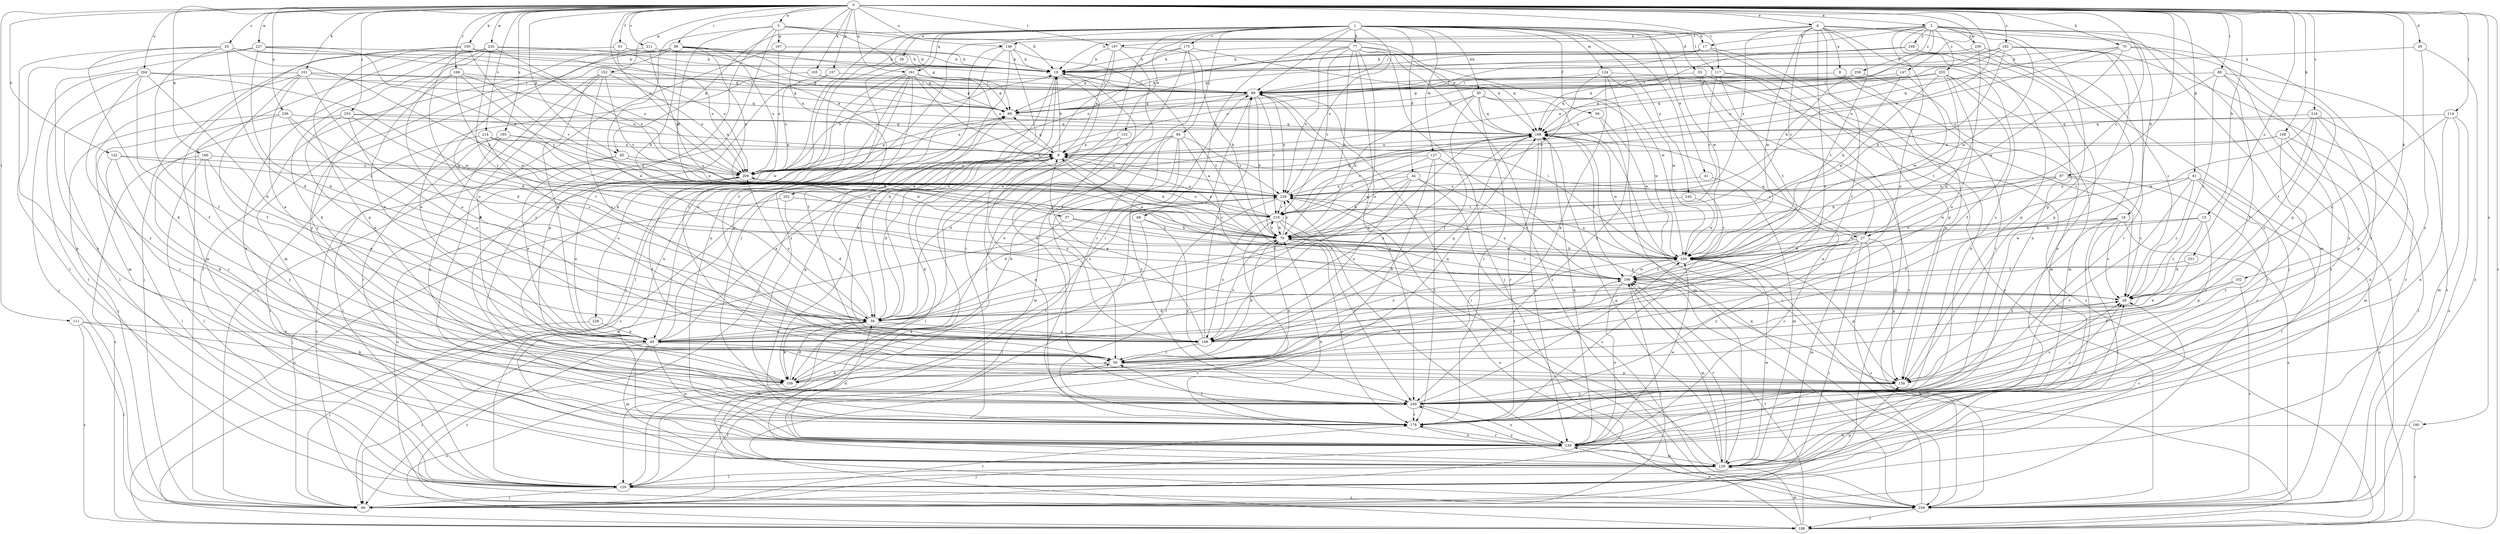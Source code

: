 strict digraph  {
0;
1;
2;
5;
6;
8;
9;
15;
17;
18;
19;
20;
27;
28;
29;
30;
33;
34;
37;
38;
39;
41;
49;
53;
56;
59;
61;
65;
68;
69;
70;
77;
79;
86;
87;
88;
89;
94;
99;
100;
101;
102;
105;
108;
109;
111;
114;
117;
120;
124;
127;
129;
132;
133;
139;
147;
148;
149;
152;
157;
158;
160;
161;
167;
168;
169;
175;
178;
180;
182;
185;
188;
197;
199;
202;
204;
209;
211;
214;
216;
219;
220;
227;
228;
230;
231;
236;
239;
245;
248;
249;
253;
255;
256;
258;
259;
0 -> 2  [label=a];
0 -> 5  [label=a];
0 -> 6  [label=a];
0 -> 15  [label=b];
0 -> 20  [label=c];
0 -> 27  [label=c];
0 -> 29  [label=d];
0 -> 53  [label=f];
0 -> 61  [label=g];
0 -> 65  [label=g];
0 -> 70  [label=h];
0 -> 86  [label=i];
0 -> 87  [label=i];
0 -> 88  [label=i];
0 -> 100  [label=k];
0 -> 101  [label=k];
0 -> 102  [label=k];
0 -> 105  [label=k];
0 -> 108  [label=k];
0 -> 111  [label=l];
0 -> 114  [label=l];
0 -> 117  [label=l];
0 -> 132  [label=n];
0 -> 147  [label=o];
0 -> 148  [label=o];
0 -> 152  [label=p];
0 -> 157  [label=p];
0 -> 160  [label=q];
0 -> 161  [label=q];
0 -> 169  [label=r];
0 -> 180  [label=s];
0 -> 182  [label=s];
0 -> 185  [label=s];
0 -> 188  [label=s];
0 -> 197  [label=t];
0 -> 202  [label=u];
0 -> 204  [label=u];
0 -> 209  [label=u];
0 -> 211  [label=v];
0 -> 214  [label=v];
0 -> 216  [label=v];
0 -> 220  [label=w];
0 -> 227  [label=w];
0 -> 231  [label=x];
0 -> 236  [label=x];
0 -> 239  [label=x];
0 -> 253  [label=z];
1 -> 17  [label=b];
1 -> 30  [label=d];
1 -> 33  [label=d];
1 -> 34  [label=d];
1 -> 39  [label=e];
1 -> 41  [label=e];
1 -> 49  [label=e];
1 -> 56  [label=f];
1 -> 59  [label=f];
1 -> 65  [label=g];
1 -> 68  [label=g];
1 -> 77  [label=h];
1 -> 89  [label=i];
1 -> 94  [label=j];
1 -> 109  [label=k];
1 -> 117  [label=l];
1 -> 124  [label=m];
1 -> 127  [label=m];
1 -> 133  [label=n];
1 -> 139  [label=n];
1 -> 161  [label=q];
1 -> 175  [label=r];
1 -> 178  [label=r];
1 -> 228  [label=w];
1 -> 230  [label=w];
1 -> 239  [label=x];
1 -> 245  [label=y];
2 -> 17  [label=b];
2 -> 18  [label=b];
2 -> 79  [label=h];
2 -> 89  [label=i];
2 -> 129  [label=m];
2 -> 139  [label=n];
2 -> 148  [label=o];
2 -> 149  [label=o];
2 -> 158  [label=p];
2 -> 230  [label=w];
2 -> 248  [label=y];
2 -> 255  [label=z];
2 -> 256  [label=z];
2 -> 258  [label=z];
2 -> 259  [label=z];
5 -> 19  [label=b];
5 -> 37  [label=d];
5 -> 38  [label=d];
5 -> 69  [label=g];
5 -> 167  [label=q];
5 -> 168  [label=q];
5 -> 178  [label=r];
5 -> 249  [label=y];
6 -> 8  [label=a];
6 -> 19  [label=b];
6 -> 27  [label=c];
6 -> 59  [label=f];
6 -> 99  [label=j];
6 -> 149  [label=o];
6 -> 188  [label=s];
6 -> 197  [label=t];
6 -> 199  [label=t];
6 -> 230  [label=w];
6 -> 239  [label=x];
6 -> 249  [label=y];
8 -> 89  [label=i];
8 -> 158  [label=p];
8 -> 178  [label=r];
9 -> 19  [label=b];
9 -> 27  [label=c];
9 -> 38  [label=d];
9 -> 69  [label=g];
9 -> 79  [label=h];
9 -> 109  [label=k];
9 -> 120  [label=l];
9 -> 149  [label=o];
9 -> 209  [label=u];
15 -> 28  [label=c];
15 -> 38  [label=d];
15 -> 79  [label=h];
15 -> 158  [label=p];
15 -> 230  [label=w];
17 -> 19  [label=b];
17 -> 69  [label=g];
17 -> 139  [label=n];
17 -> 158  [label=p];
17 -> 209  [label=u];
18 -> 28  [label=c];
18 -> 79  [label=h];
18 -> 120  [label=l];
18 -> 230  [label=w];
18 -> 249  [label=y];
18 -> 259  [label=z];
19 -> 89  [label=i];
19 -> 99  [label=j];
19 -> 109  [label=k];
19 -> 178  [label=r];
20 -> 19  [label=b];
20 -> 38  [label=d];
20 -> 59  [label=f];
20 -> 69  [label=g];
20 -> 79  [label=h];
20 -> 109  [label=k];
20 -> 139  [label=n];
27 -> 49  [label=e];
27 -> 99  [label=j];
27 -> 129  [label=m];
27 -> 158  [label=p];
27 -> 168  [label=q];
27 -> 230  [label=w];
27 -> 249  [label=y];
27 -> 259  [label=z];
28 -> 38  [label=d];
29 -> 19  [label=b];
29 -> 249  [label=y];
29 -> 259  [label=z];
30 -> 59  [label=f];
30 -> 69  [label=g];
30 -> 79  [label=h];
30 -> 168  [label=q];
30 -> 178  [label=r];
30 -> 230  [label=w];
30 -> 259  [label=z];
33 -> 89  [label=i];
33 -> 139  [label=n];
33 -> 188  [label=s];
33 -> 259  [label=z];
34 -> 38  [label=d];
34 -> 79  [label=h];
34 -> 149  [label=o];
34 -> 199  [label=t];
34 -> 239  [label=x];
34 -> 259  [label=z];
37 -> 79  [label=h];
37 -> 139  [label=n];
37 -> 199  [label=t];
38 -> 19  [label=b];
38 -> 49  [label=e];
38 -> 109  [label=k];
38 -> 129  [label=m];
38 -> 149  [label=o];
38 -> 168  [label=q];
38 -> 209  [label=u];
38 -> 239  [label=x];
39 -> 59  [label=f];
41 -> 129  [label=m];
41 -> 239  [label=x];
49 -> 9  [label=a];
49 -> 69  [label=g];
49 -> 99  [label=j];
49 -> 129  [label=m];
49 -> 139  [label=n];
49 -> 158  [label=p];
49 -> 259  [label=z];
53 -> 19  [label=b];
53 -> 69  [label=g];
53 -> 129  [label=m];
53 -> 209  [label=u];
56 -> 129  [label=m];
56 -> 168  [label=q];
56 -> 230  [label=w];
59 -> 79  [label=h];
59 -> 109  [label=k];
59 -> 158  [label=p];
59 -> 199  [label=t];
61 -> 28  [label=c];
61 -> 59  [label=f];
61 -> 120  [label=l];
61 -> 178  [label=r];
61 -> 188  [label=s];
61 -> 239  [label=x];
61 -> 249  [label=y];
65 -> 49  [label=e];
65 -> 209  [label=u];
65 -> 239  [label=x];
65 -> 259  [label=z];
68 -> 79  [label=h];
68 -> 120  [label=l];
68 -> 249  [label=y];
69 -> 168  [label=q];
69 -> 188  [label=s];
70 -> 19  [label=b];
70 -> 158  [label=p];
70 -> 168  [label=q];
70 -> 178  [label=r];
70 -> 209  [label=u];
70 -> 230  [label=w];
77 -> 19  [label=b];
77 -> 49  [label=e];
77 -> 79  [label=h];
77 -> 99  [label=j];
77 -> 149  [label=o];
77 -> 168  [label=q];
77 -> 209  [label=u];
77 -> 219  [label=v];
77 -> 230  [label=w];
77 -> 239  [label=x];
77 -> 259  [label=z];
79 -> 9  [label=a];
79 -> 149  [label=o];
79 -> 178  [label=r];
79 -> 199  [label=t];
79 -> 219  [label=v];
79 -> 230  [label=w];
79 -> 239  [label=x];
86 -> 19  [label=b];
86 -> 69  [label=g];
86 -> 79  [label=h];
86 -> 89  [label=i];
86 -> 120  [label=l];
86 -> 129  [label=m];
86 -> 209  [label=u];
86 -> 239  [label=x];
86 -> 249  [label=y];
87 -> 28  [label=c];
87 -> 79  [label=h];
87 -> 178  [label=r];
87 -> 230  [label=w];
87 -> 239  [label=x];
88 -> 28  [label=c];
88 -> 59  [label=f];
88 -> 89  [label=i];
88 -> 209  [label=u];
88 -> 249  [label=y];
88 -> 259  [label=z];
89 -> 69  [label=g];
89 -> 79  [label=h];
89 -> 209  [label=u];
89 -> 219  [label=v];
89 -> 239  [label=x];
89 -> 249  [label=y];
94 -> 9  [label=a];
94 -> 28  [label=c];
94 -> 49  [label=e];
94 -> 109  [label=k];
94 -> 120  [label=l];
94 -> 239  [label=x];
94 -> 249  [label=y];
99 -> 59  [label=f];
99 -> 178  [label=r];
99 -> 199  [label=t];
100 -> 19  [label=b];
100 -> 99  [label=j];
100 -> 149  [label=o];
100 -> 158  [label=p];
100 -> 209  [label=u];
100 -> 219  [label=v];
101 -> 38  [label=d];
101 -> 49  [label=e];
101 -> 59  [label=f];
101 -> 69  [label=g];
101 -> 89  [label=i];
101 -> 120  [label=l];
101 -> 129  [label=m];
101 -> 168  [label=q];
102 -> 28  [label=c];
102 -> 59  [label=f];
102 -> 259  [label=z];
105 -> 49  [label=e];
105 -> 69  [label=g];
105 -> 89  [label=i];
108 -> 9  [label=a];
108 -> 120  [label=l];
108 -> 129  [label=m];
108 -> 178  [label=r];
108 -> 239  [label=x];
109 -> 38  [label=d];
109 -> 79  [label=h];
109 -> 89  [label=i];
109 -> 168  [label=q];
109 -> 188  [label=s];
111 -> 49  [label=e];
111 -> 99  [label=j];
111 -> 109  [label=k];
111 -> 188  [label=s];
114 -> 28  [label=c];
114 -> 129  [label=m];
114 -> 139  [label=n];
114 -> 168  [label=q];
114 -> 259  [label=z];
117 -> 89  [label=i];
117 -> 99  [label=j];
117 -> 199  [label=t];
117 -> 219  [label=v];
117 -> 259  [label=z];
120 -> 99  [label=j];
120 -> 158  [label=p];
120 -> 259  [label=z];
124 -> 28  [label=c];
124 -> 89  [label=i];
124 -> 109  [label=k];
124 -> 219  [label=v];
124 -> 230  [label=w];
124 -> 249  [label=y];
127 -> 109  [label=k];
127 -> 158  [label=p];
127 -> 178  [label=r];
127 -> 209  [label=u];
127 -> 219  [label=v];
129 -> 28  [label=c];
129 -> 89  [label=i];
129 -> 120  [label=l];
129 -> 168  [label=q];
129 -> 199  [label=t];
129 -> 230  [label=w];
129 -> 239  [label=x];
129 -> 249  [label=y];
132 -> 109  [label=k];
132 -> 120  [label=l];
132 -> 209  [label=u];
132 -> 239  [label=x];
133 -> 9  [label=a];
133 -> 38  [label=d];
133 -> 129  [label=m];
139 -> 28  [label=c];
139 -> 38  [label=d];
139 -> 79  [label=h];
139 -> 99  [label=j];
139 -> 129  [label=m];
139 -> 168  [label=q];
139 -> 178  [label=r];
139 -> 230  [label=w];
147 -> 79  [label=h];
147 -> 89  [label=i];
147 -> 168  [label=q];
147 -> 230  [label=w];
148 -> 19  [label=b];
148 -> 38  [label=d];
148 -> 59  [label=f];
148 -> 149  [label=o];
148 -> 178  [label=r];
148 -> 199  [label=t];
149 -> 9  [label=a];
149 -> 28  [label=c];
149 -> 59  [label=f];
149 -> 89  [label=i];
149 -> 168  [label=q];
152 -> 49  [label=e];
152 -> 89  [label=i];
152 -> 99  [label=j];
152 -> 149  [label=o];
152 -> 178  [label=r];
152 -> 209  [label=u];
152 -> 219  [label=v];
157 -> 89  [label=i];
157 -> 158  [label=p];
157 -> 209  [label=u];
158 -> 249  [label=y];
160 -> 120  [label=l];
160 -> 149  [label=o];
160 -> 188  [label=s];
160 -> 209  [label=u];
160 -> 249  [label=y];
161 -> 9  [label=a];
161 -> 49  [label=e];
161 -> 69  [label=g];
161 -> 79  [label=h];
161 -> 89  [label=i];
161 -> 99  [label=j];
161 -> 120  [label=l];
161 -> 139  [label=n];
161 -> 249  [label=y];
167 -> 19  [label=b];
167 -> 109  [label=k];
167 -> 209  [label=u];
168 -> 9  [label=a];
168 -> 49  [label=e];
168 -> 139  [label=n];
168 -> 178  [label=r];
168 -> 199  [label=t];
168 -> 219  [label=v];
168 -> 230  [label=w];
169 -> 49  [label=e];
169 -> 89  [label=i];
169 -> 149  [label=o];
169 -> 209  [label=u];
169 -> 219  [label=v];
169 -> 230  [label=w];
175 -> 19  [label=b];
175 -> 69  [label=g];
175 -> 120  [label=l];
175 -> 168  [label=q];
175 -> 178  [label=r];
178 -> 28  [label=c];
178 -> 59  [label=f];
178 -> 69  [label=g];
178 -> 139  [label=n];
180 -> 139  [label=n];
180 -> 188  [label=s];
182 -> 19  [label=b];
182 -> 69  [label=g];
182 -> 79  [label=h];
182 -> 158  [label=p];
182 -> 178  [label=r];
182 -> 209  [label=u];
182 -> 259  [label=z];
185 -> 9  [label=a];
185 -> 120  [label=l];
185 -> 178  [label=r];
185 -> 239  [label=x];
185 -> 249  [label=y];
188 -> 129  [label=m];
188 -> 199  [label=t];
188 -> 230  [label=w];
188 -> 239  [label=x];
197 -> 9  [label=a];
197 -> 19  [label=b];
197 -> 38  [label=d];
197 -> 59  [label=f];
197 -> 79  [label=h];
199 -> 28  [label=c];
199 -> 129  [label=m];
199 -> 139  [label=n];
199 -> 230  [label=w];
199 -> 239  [label=x];
202 -> 38  [label=d];
202 -> 188  [label=s];
202 -> 219  [label=v];
204 -> 38  [label=d];
204 -> 59  [label=f];
204 -> 89  [label=i];
204 -> 99  [label=j];
204 -> 120  [label=l];
204 -> 230  [label=w];
204 -> 249  [label=y];
209 -> 19  [label=b];
209 -> 49  [label=e];
209 -> 59  [label=f];
209 -> 69  [label=g];
209 -> 99  [label=j];
209 -> 239  [label=x];
211 -> 19  [label=b];
211 -> 38  [label=d];
211 -> 239  [label=x];
214 -> 9  [label=a];
214 -> 79  [label=h];
214 -> 120  [label=l];
214 -> 149  [label=o];
214 -> 230  [label=w];
216 -> 139  [label=n];
216 -> 149  [label=o];
216 -> 158  [label=p];
216 -> 168  [label=q];
216 -> 199  [label=t];
216 -> 230  [label=w];
219 -> 79  [label=h];
219 -> 139  [label=n];
219 -> 149  [label=o];
219 -> 188  [label=s];
219 -> 209  [label=u];
219 -> 249  [label=y];
220 -> 9  [label=a];
220 -> 19  [label=b];
220 -> 99  [label=j];
220 -> 109  [label=k];
220 -> 139  [label=n];
220 -> 199  [label=t];
220 -> 239  [label=x];
220 -> 249  [label=y];
227 -> 19  [label=b];
227 -> 38  [label=d];
227 -> 120  [label=l];
227 -> 139  [label=n];
227 -> 209  [label=u];
227 -> 239  [label=x];
228 -> 49  [label=e];
228 -> 99  [label=j];
230 -> 9  [label=a];
230 -> 79  [label=h];
230 -> 89  [label=i];
230 -> 149  [label=o];
230 -> 158  [label=p];
230 -> 199  [label=t];
230 -> 239  [label=x];
231 -> 49  [label=e];
231 -> 199  [label=t];
236 -> 28  [label=c];
236 -> 38  [label=d];
236 -> 99  [label=j];
236 -> 168  [label=q];
236 -> 178  [label=r];
239 -> 9  [label=a];
239 -> 38  [label=d];
239 -> 168  [label=q];
239 -> 178  [label=r];
239 -> 219  [label=v];
245 -> 219  [label=v];
245 -> 230  [label=w];
248 -> 19  [label=b];
248 -> 69  [label=g];
248 -> 120  [label=l];
248 -> 139  [label=n];
248 -> 158  [label=p];
248 -> 168  [label=q];
249 -> 9  [label=a];
249 -> 19  [label=b];
249 -> 28  [label=c];
249 -> 139  [label=n];
249 -> 178  [label=r];
249 -> 230  [label=w];
253 -> 9  [label=a];
253 -> 49  [label=e];
253 -> 149  [label=o];
253 -> 168  [label=q];
253 -> 178  [label=r];
253 -> 199  [label=t];
255 -> 9  [label=a];
255 -> 59  [label=f];
255 -> 89  [label=i];
255 -> 129  [label=m];
255 -> 149  [label=o];
255 -> 168  [label=q];
255 -> 199  [label=t];
255 -> 230  [label=w];
256 -> 19  [label=b];
256 -> 28  [label=c];
256 -> 38  [label=d];
258 -> 69  [label=g];
258 -> 89  [label=i];
258 -> 129  [label=m];
258 -> 168  [label=q];
259 -> 9  [label=a];
259 -> 89  [label=i];
259 -> 139  [label=n];
259 -> 168  [label=q];
259 -> 188  [label=s];
259 -> 199  [label=t];
259 -> 209  [label=u];
}
